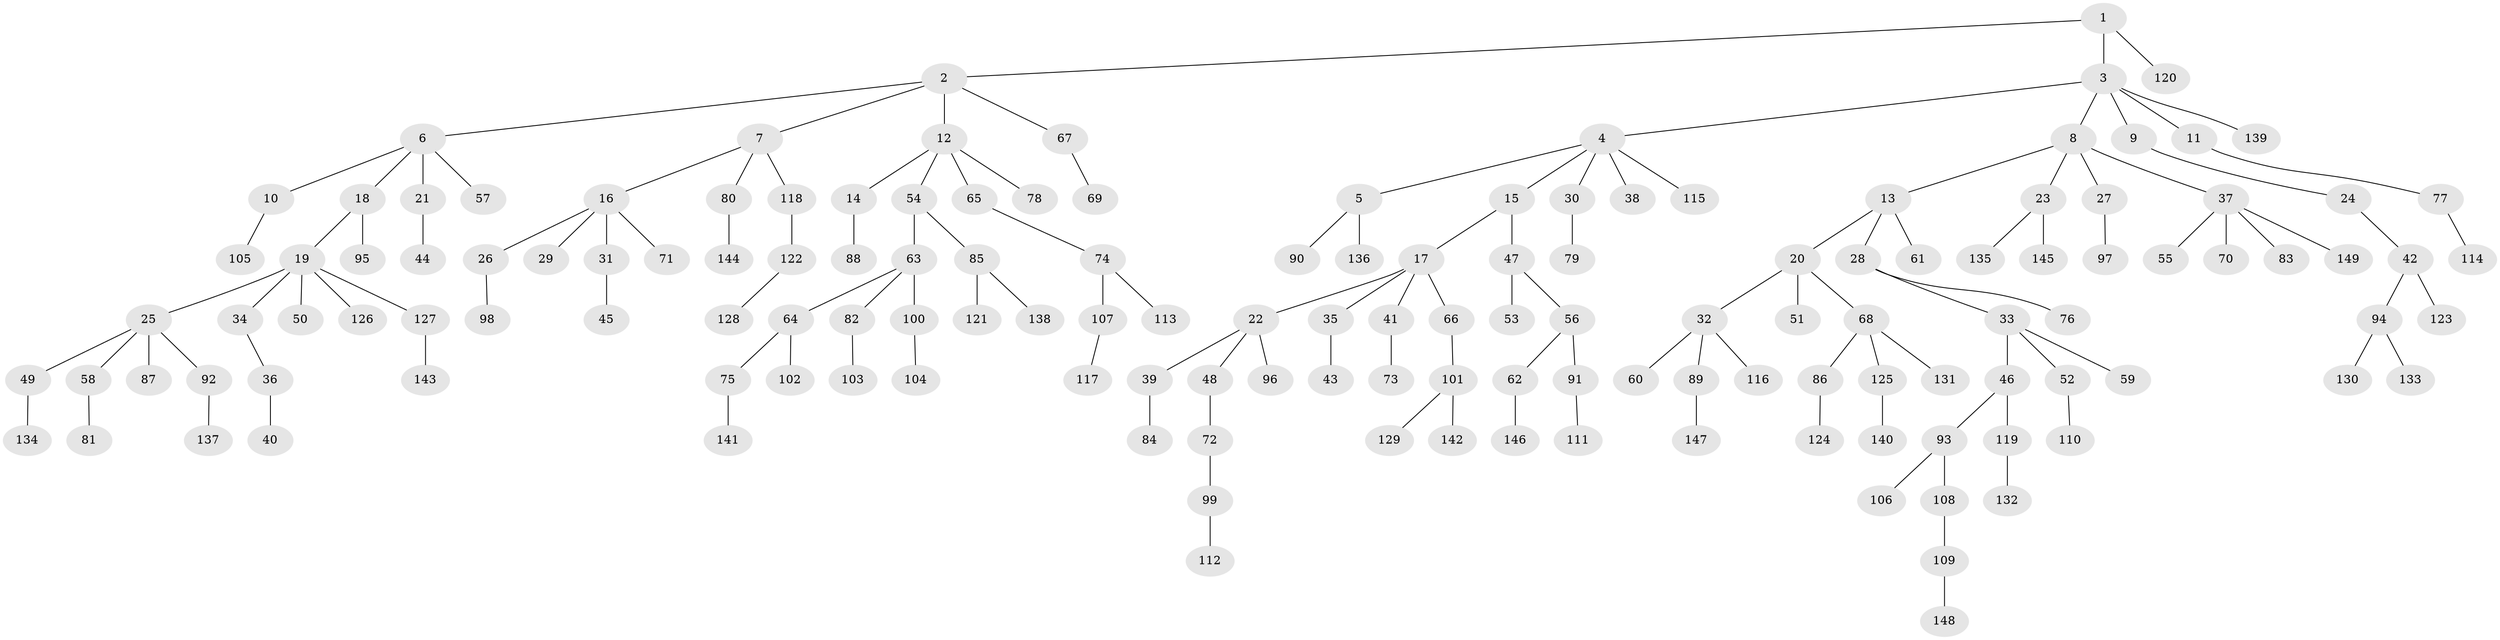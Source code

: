 // Generated by graph-tools (version 1.1) at 2025/15/03/09/25 04:15:41]
// undirected, 149 vertices, 148 edges
graph export_dot {
graph [start="1"]
  node [color=gray90,style=filled];
  1;
  2;
  3;
  4;
  5;
  6;
  7;
  8;
  9;
  10;
  11;
  12;
  13;
  14;
  15;
  16;
  17;
  18;
  19;
  20;
  21;
  22;
  23;
  24;
  25;
  26;
  27;
  28;
  29;
  30;
  31;
  32;
  33;
  34;
  35;
  36;
  37;
  38;
  39;
  40;
  41;
  42;
  43;
  44;
  45;
  46;
  47;
  48;
  49;
  50;
  51;
  52;
  53;
  54;
  55;
  56;
  57;
  58;
  59;
  60;
  61;
  62;
  63;
  64;
  65;
  66;
  67;
  68;
  69;
  70;
  71;
  72;
  73;
  74;
  75;
  76;
  77;
  78;
  79;
  80;
  81;
  82;
  83;
  84;
  85;
  86;
  87;
  88;
  89;
  90;
  91;
  92;
  93;
  94;
  95;
  96;
  97;
  98;
  99;
  100;
  101;
  102;
  103;
  104;
  105;
  106;
  107;
  108;
  109;
  110;
  111;
  112;
  113;
  114;
  115;
  116;
  117;
  118;
  119;
  120;
  121;
  122;
  123;
  124;
  125;
  126;
  127;
  128;
  129;
  130;
  131;
  132;
  133;
  134;
  135;
  136;
  137;
  138;
  139;
  140;
  141;
  142;
  143;
  144;
  145;
  146;
  147;
  148;
  149;
  1 -- 2;
  1 -- 3;
  1 -- 120;
  2 -- 6;
  2 -- 7;
  2 -- 12;
  2 -- 67;
  3 -- 4;
  3 -- 8;
  3 -- 9;
  3 -- 11;
  3 -- 139;
  4 -- 5;
  4 -- 15;
  4 -- 30;
  4 -- 38;
  4 -- 115;
  5 -- 90;
  5 -- 136;
  6 -- 10;
  6 -- 18;
  6 -- 21;
  6 -- 57;
  7 -- 16;
  7 -- 80;
  7 -- 118;
  8 -- 13;
  8 -- 23;
  8 -- 27;
  8 -- 37;
  9 -- 24;
  10 -- 105;
  11 -- 77;
  12 -- 14;
  12 -- 54;
  12 -- 65;
  12 -- 78;
  13 -- 20;
  13 -- 28;
  13 -- 61;
  14 -- 88;
  15 -- 17;
  15 -- 47;
  16 -- 26;
  16 -- 29;
  16 -- 31;
  16 -- 71;
  17 -- 22;
  17 -- 35;
  17 -- 41;
  17 -- 66;
  18 -- 19;
  18 -- 95;
  19 -- 25;
  19 -- 34;
  19 -- 50;
  19 -- 126;
  19 -- 127;
  20 -- 32;
  20 -- 51;
  20 -- 68;
  21 -- 44;
  22 -- 39;
  22 -- 48;
  22 -- 96;
  23 -- 135;
  23 -- 145;
  24 -- 42;
  25 -- 49;
  25 -- 58;
  25 -- 87;
  25 -- 92;
  26 -- 98;
  27 -- 97;
  28 -- 33;
  28 -- 76;
  30 -- 79;
  31 -- 45;
  32 -- 60;
  32 -- 89;
  32 -- 116;
  33 -- 46;
  33 -- 52;
  33 -- 59;
  34 -- 36;
  35 -- 43;
  36 -- 40;
  37 -- 55;
  37 -- 70;
  37 -- 83;
  37 -- 149;
  39 -- 84;
  41 -- 73;
  42 -- 94;
  42 -- 123;
  46 -- 93;
  46 -- 119;
  47 -- 53;
  47 -- 56;
  48 -- 72;
  49 -- 134;
  52 -- 110;
  54 -- 63;
  54 -- 85;
  56 -- 62;
  56 -- 91;
  58 -- 81;
  62 -- 146;
  63 -- 64;
  63 -- 82;
  63 -- 100;
  64 -- 75;
  64 -- 102;
  65 -- 74;
  66 -- 101;
  67 -- 69;
  68 -- 86;
  68 -- 125;
  68 -- 131;
  72 -- 99;
  74 -- 107;
  74 -- 113;
  75 -- 141;
  77 -- 114;
  80 -- 144;
  82 -- 103;
  85 -- 121;
  85 -- 138;
  86 -- 124;
  89 -- 147;
  91 -- 111;
  92 -- 137;
  93 -- 106;
  93 -- 108;
  94 -- 130;
  94 -- 133;
  99 -- 112;
  100 -- 104;
  101 -- 129;
  101 -- 142;
  107 -- 117;
  108 -- 109;
  109 -- 148;
  118 -- 122;
  119 -- 132;
  122 -- 128;
  125 -- 140;
  127 -- 143;
}
